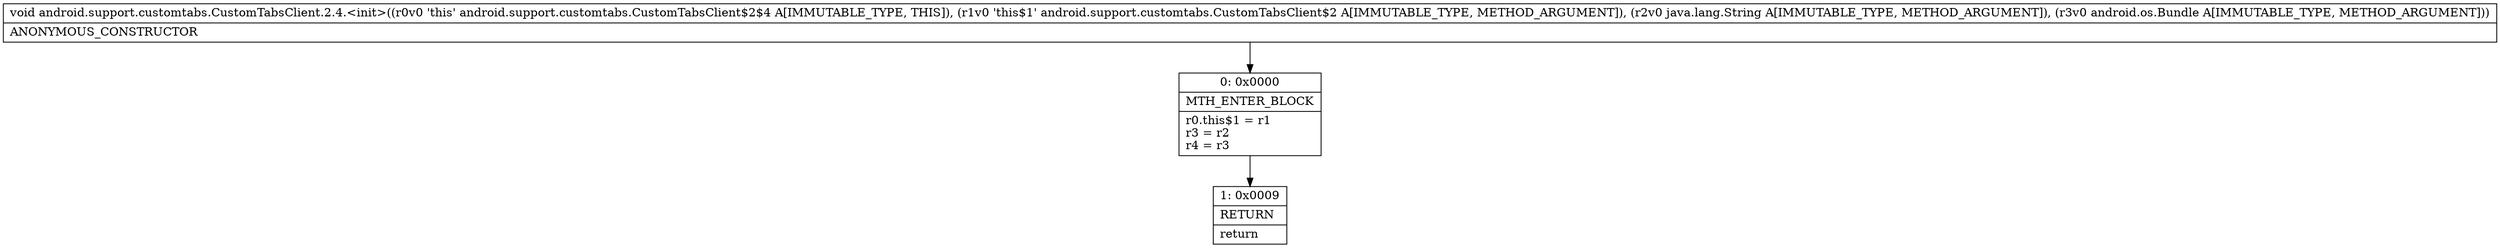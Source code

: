 digraph "CFG forandroid.support.customtabs.CustomTabsClient.2.4.\<init\>(Landroid\/support\/customtabs\/CustomTabsClient$2;Ljava\/lang\/String;Landroid\/os\/Bundle;)V" {
Node_0 [shape=record,label="{0\:\ 0x0000|MTH_ENTER_BLOCK\l|r0.this$1 = r1\lr3 = r2\lr4 = r3\l}"];
Node_1 [shape=record,label="{1\:\ 0x0009|RETURN\l|return\l}"];
MethodNode[shape=record,label="{void android.support.customtabs.CustomTabsClient.2.4.\<init\>((r0v0 'this' android.support.customtabs.CustomTabsClient$2$4 A[IMMUTABLE_TYPE, THIS]), (r1v0 'this$1' android.support.customtabs.CustomTabsClient$2 A[IMMUTABLE_TYPE, METHOD_ARGUMENT]), (r2v0 java.lang.String A[IMMUTABLE_TYPE, METHOD_ARGUMENT]), (r3v0 android.os.Bundle A[IMMUTABLE_TYPE, METHOD_ARGUMENT]))  | ANONYMOUS_CONSTRUCTOR\l}"];
MethodNode -> Node_0;
Node_0 -> Node_1;
}

